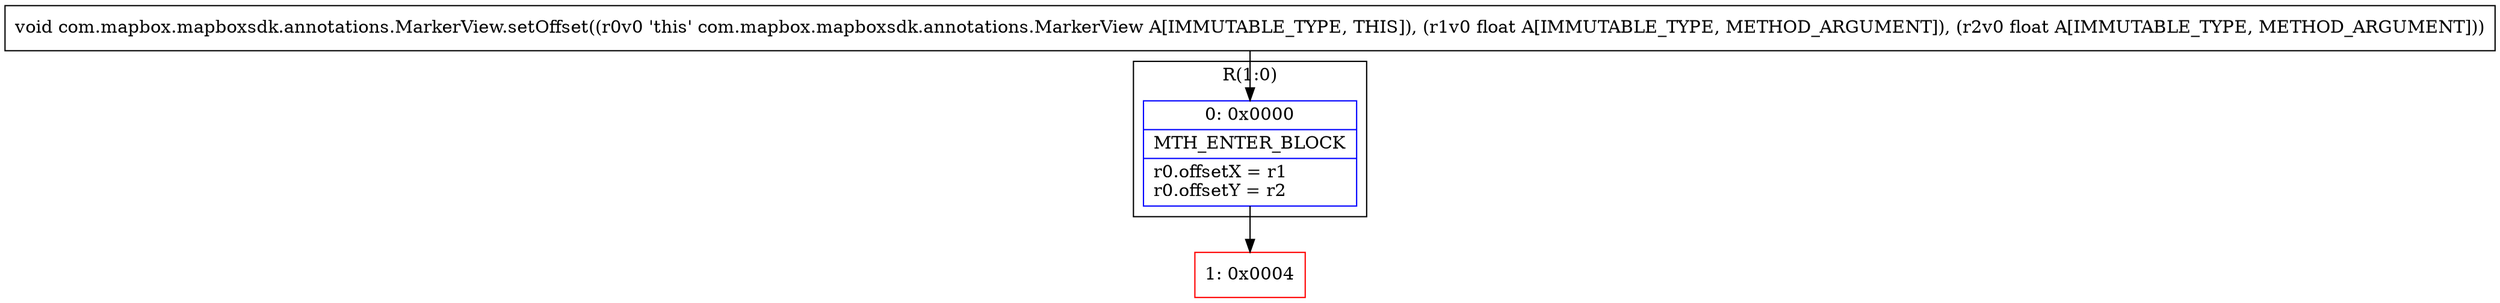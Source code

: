digraph "CFG forcom.mapbox.mapboxsdk.annotations.MarkerView.setOffset(FF)V" {
subgraph cluster_Region_1891012469 {
label = "R(1:0)";
node [shape=record,color=blue];
Node_0 [shape=record,label="{0\:\ 0x0000|MTH_ENTER_BLOCK\l|r0.offsetX = r1\lr0.offsetY = r2\l}"];
}
Node_1 [shape=record,color=red,label="{1\:\ 0x0004}"];
MethodNode[shape=record,label="{void com.mapbox.mapboxsdk.annotations.MarkerView.setOffset((r0v0 'this' com.mapbox.mapboxsdk.annotations.MarkerView A[IMMUTABLE_TYPE, THIS]), (r1v0 float A[IMMUTABLE_TYPE, METHOD_ARGUMENT]), (r2v0 float A[IMMUTABLE_TYPE, METHOD_ARGUMENT])) }"];
MethodNode -> Node_0;
Node_0 -> Node_1;
}

